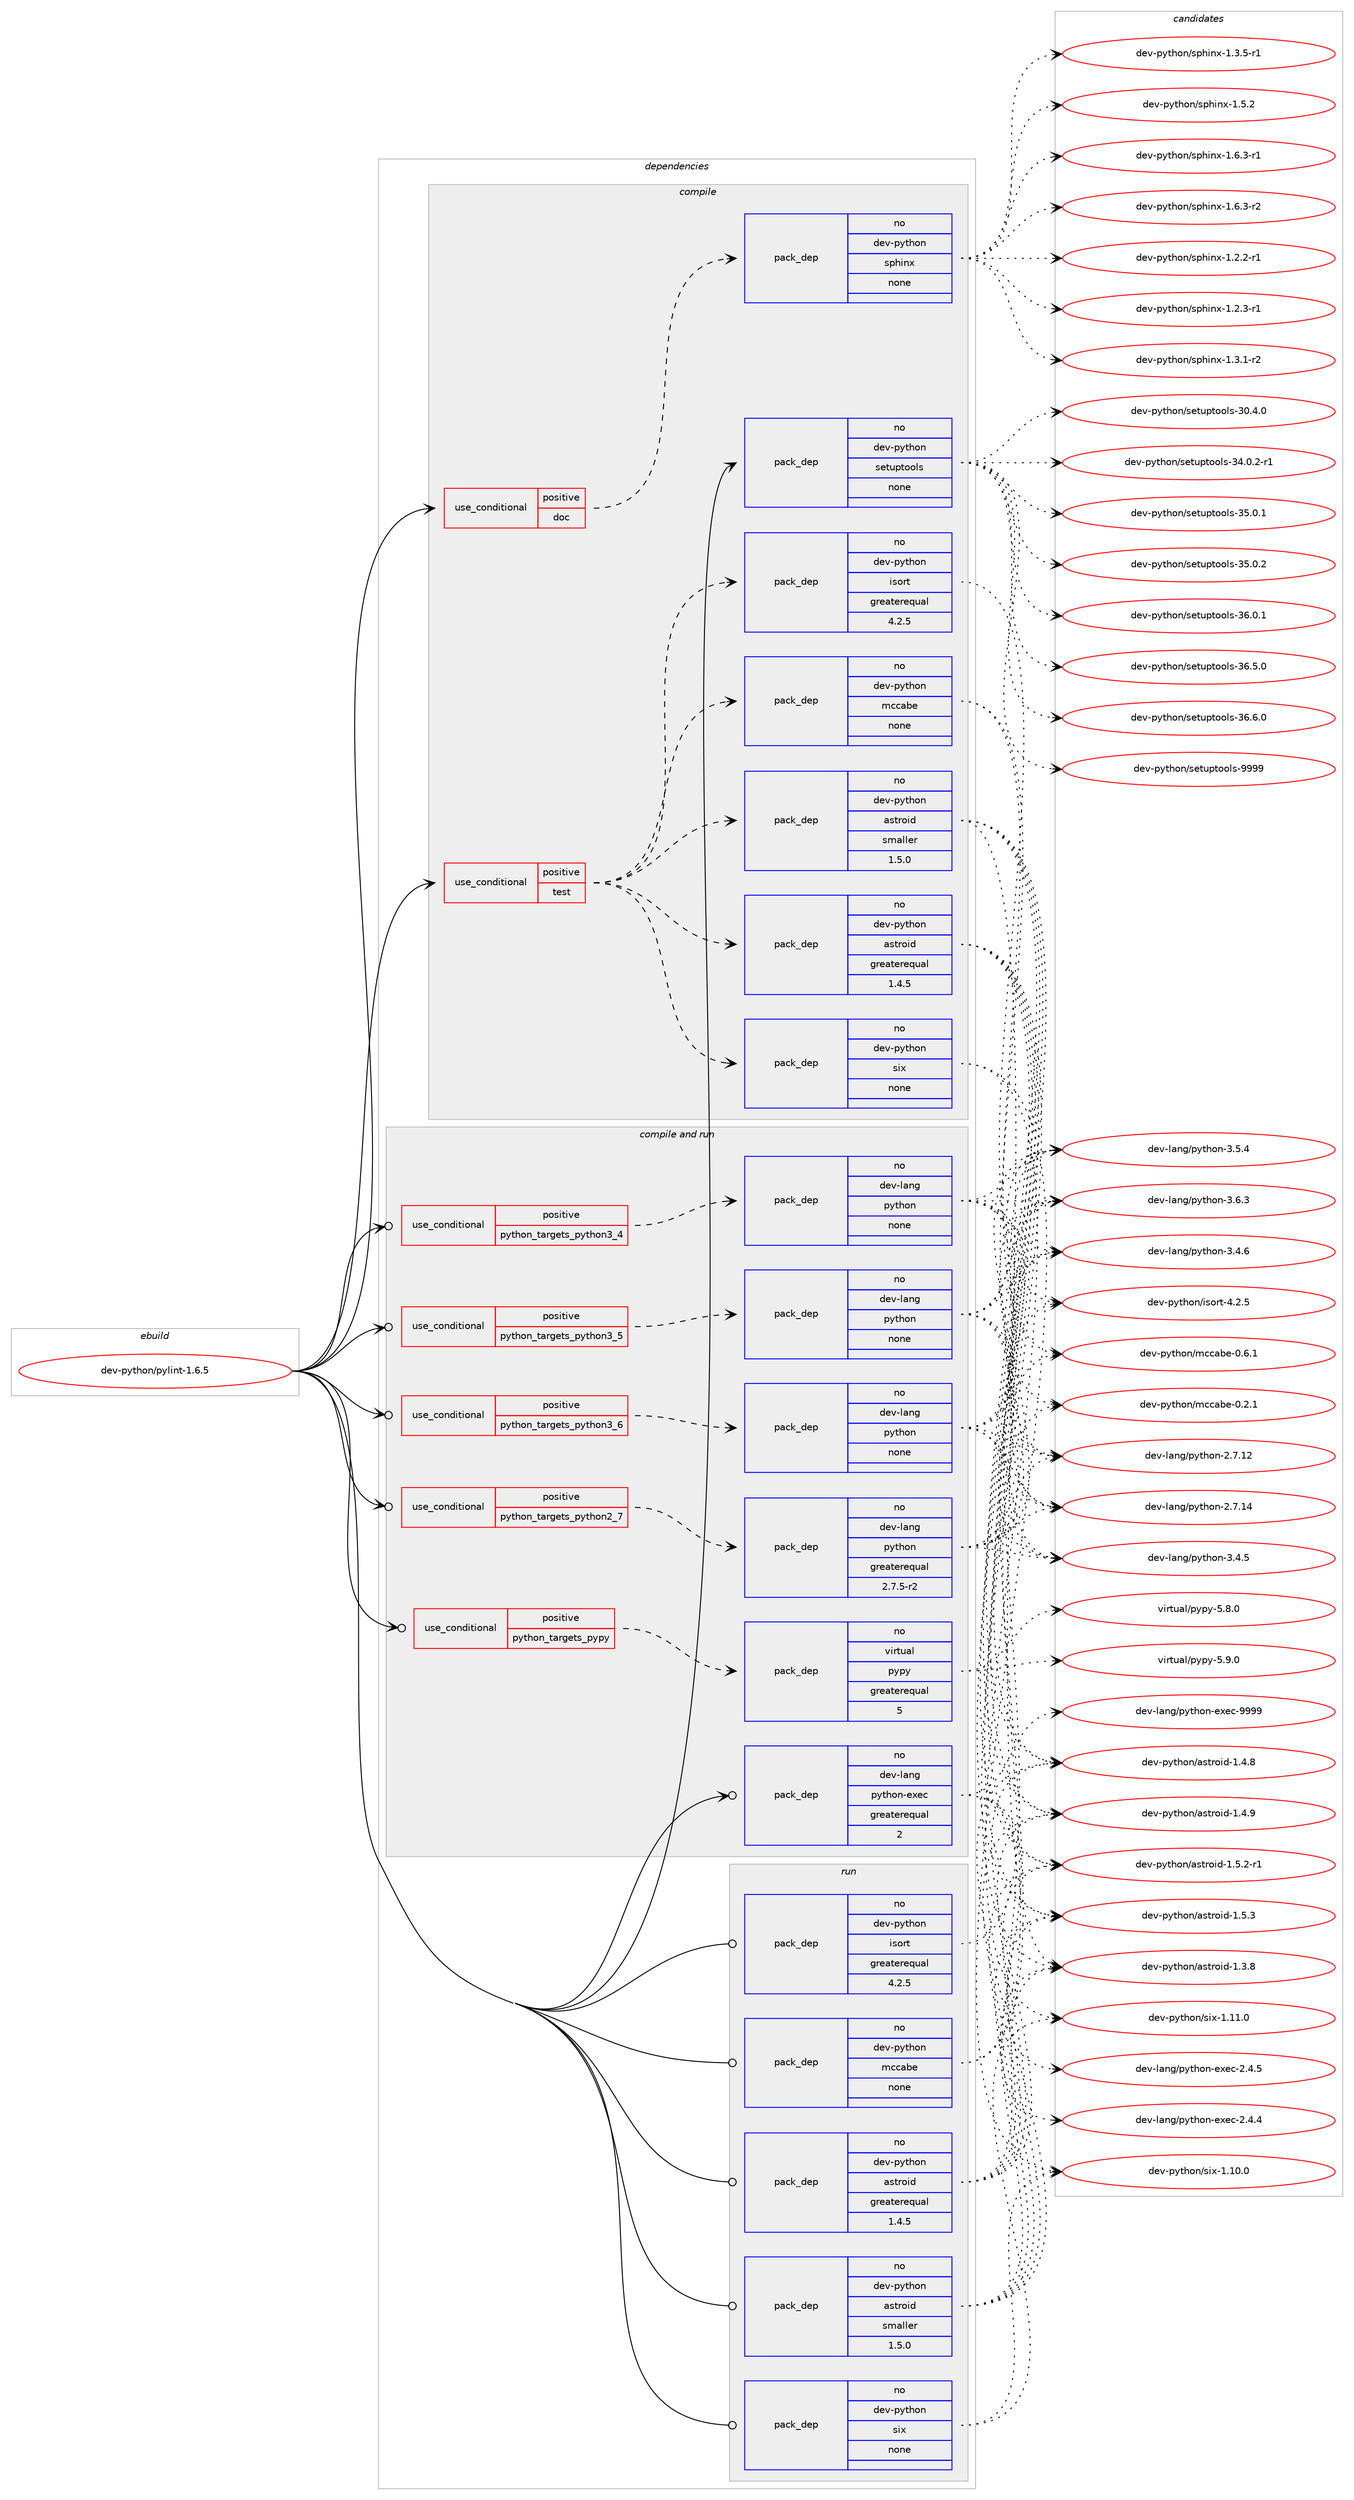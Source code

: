 digraph prolog {

# *************
# Graph options
# *************

newrank=true;
concentrate=true;
compound=true;
graph [rankdir=LR,fontname=Helvetica,fontsize=10,ranksep=1.5];#, ranksep=2.5, nodesep=0.2];
edge  [arrowhead=vee];
node  [fontname=Helvetica,fontsize=10];

# **********
# The ebuild
# **********

subgraph cluster_leftcol {
color=gray;
rank=same;
label=<<i>ebuild</i>>;
id [label="dev-python/pylint-1.6.5", color=red, width=4, href="../dev-python/pylint-1.6.5.svg"];
}

# ****************
# The dependencies
# ****************

subgraph cluster_midcol {
color=gray;
label=<<i>dependencies</i>>;
subgraph cluster_compile {
fillcolor="#eeeeee";
style=filled;
label=<<i>compile</i>>;
subgraph cond38719 {
dependency177284 [label=<<TABLE BORDER="0" CELLBORDER="1" CELLSPACING="0" CELLPADDING="4"><TR><TD ROWSPAN="3" CELLPADDING="10">use_conditional</TD></TR><TR><TD>positive</TD></TR><TR><TD>doc</TD></TR></TABLE>>, shape=none, color=red];
subgraph pack134647 {
dependency177285 [label=<<TABLE BORDER="0" CELLBORDER="1" CELLSPACING="0" CELLPADDING="4" WIDTH="220"><TR><TD ROWSPAN="6" CELLPADDING="30">pack_dep</TD></TR><TR><TD WIDTH="110">no</TD></TR><TR><TD>dev-python</TD></TR><TR><TD>sphinx</TD></TR><TR><TD>none</TD></TR><TR><TD></TD></TR></TABLE>>, shape=none, color=blue];
}
dependency177284:e -> dependency177285:w [weight=20,style="dashed",arrowhead="vee"];
}
id:e -> dependency177284:w [weight=20,style="solid",arrowhead="vee"];
subgraph cond38720 {
dependency177286 [label=<<TABLE BORDER="0" CELLBORDER="1" CELLSPACING="0" CELLPADDING="4"><TR><TD ROWSPAN="3" CELLPADDING="10">use_conditional</TD></TR><TR><TD>positive</TD></TR><TR><TD>test</TD></TR></TABLE>>, shape=none, color=red];
subgraph pack134648 {
dependency177287 [label=<<TABLE BORDER="0" CELLBORDER="1" CELLSPACING="0" CELLPADDING="4" WIDTH="220"><TR><TD ROWSPAN="6" CELLPADDING="30">pack_dep</TD></TR><TR><TD WIDTH="110">no</TD></TR><TR><TD>dev-python</TD></TR><TR><TD>astroid</TD></TR><TR><TD>greaterequal</TD></TR><TR><TD>1.4.5</TD></TR></TABLE>>, shape=none, color=blue];
}
dependency177286:e -> dependency177287:w [weight=20,style="dashed",arrowhead="vee"];
subgraph pack134649 {
dependency177288 [label=<<TABLE BORDER="0" CELLBORDER="1" CELLSPACING="0" CELLPADDING="4" WIDTH="220"><TR><TD ROWSPAN="6" CELLPADDING="30">pack_dep</TD></TR><TR><TD WIDTH="110">no</TD></TR><TR><TD>dev-python</TD></TR><TR><TD>astroid</TD></TR><TR><TD>smaller</TD></TR><TR><TD>1.5.0</TD></TR></TABLE>>, shape=none, color=blue];
}
dependency177286:e -> dependency177288:w [weight=20,style="dashed",arrowhead="vee"];
subgraph pack134650 {
dependency177289 [label=<<TABLE BORDER="0" CELLBORDER="1" CELLSPACING="0" CELLPADDING="4" WIDTH="220"><TR><TD ROWSPAN="6" CELLPADDING="30">pack_dep</TD></TR><TR><TD WIDTH="110">no</TD></TR><TR><TD>dev-python</TD></TR><TR><TD>six</TD></TR><TR><TD>none</TD></TR><TR><TD></TD></TR></TABLE>>, shape=none, color=blue];
}
dependency177286:e -> dependency177289:w [weight=20,style="dashed",arrowhead="vee"];
subgraph pack134651 {
dependency177290 [label=<<TABLE BORDER="0" CELLBORDER="1" CELLSPACING="0" CELLPADDING="4" WIDTH="220"><TR><TD ROWSPAN="6" CELLPADDING="30">pack_dep</TD></TR><TR><TD WIDTH="110">no</TD></TR><TR><TD>dev-python</TD></TR><TR><TD>isort</TD></TR><TR><TD>greaterequal</TD></TR><TR><TD>4.2.5</TD></TR></TABLE>>, shape=none, color=blue];
}
dependency177286:e -> dependency177290:w [weight=20,style="dashed",arrowhead="vee"];
subgraph pack134652 {
dependency177291 [label=<<TABLE BORDER="0" CELLBORDER="1" CELLSPACING="0" CELLPADDING="4" WIDTH="220"><TR><TD ROWSPAN="6" CELLPADDING="30">pack_dep</TD></TR><TR><TD WIDTH="110">no</TD></TR><TR><TD>dev-python</TD></TR><TR><TD>mccabe</TD></TR><TR><TD>none</TD></TR><TR><TD></TD></TR></TABLE>>, shape=none, color=blue];
}
dependency177286:e -> dependency177291:w [weight=20,style="dashed",arrowhead="vee"];
}
id:e -> dependency177286:w [weight=20,style="solid",arrowhead="vee"];
subgraph pack134653 {
dependency177292 [label=<<TABLE BORDER="0" CELLBORDER="1" CELLSPACING="0" CELLPADDING="4" WIDTH="220"><TR><TD ROWSPAN="6" CELLPADDING="30">pack_dep</TD></TR><TR><TD WIDTH="110">no</TD></TR><TR><TD>dev-python</TD></TR><TR><TD>setuptools</TD></TR><TR><TD>none</TD></TR><TR><TD></TD></TR></TABLE>>, shape=none, color=blue];
}
id:e -> dependency177292:w [weight=20,style="solid",arrowhead="vee"];
}
subgraph cluster_compileandrun {
fillcolor="#eeeeee";
style=filled;
label=<<i>compile and run</i>>;
subgraph cond38721 {
dependency177293 [label=<<TABLE BORDER="0" CELLBORDER="1" CELLSPACING="0" CELLPADDING="4"><TR><TD ROWSPAN="3" CELLPADDING="10">use_conditional</TD></TR><TR><TD>positive</TD></TR><TR><TD>python_targets_pypy</TD></TR></TABLE>>, shape=none, color=red];
subgraph pack134654 {
dependency177294 [label=<<TABLE BORDER="0" CELLBORDER="1" CELLSPACING="0" CELLPADDING="4" WIDTH="220"><TR><TD ROWSPAN="6" CELLPADDING="30">pack_dep</TD></TR><TR><TD WIDTH="110">no</TD></TR><TR><TD>virtual</TD></TR><TR><TD>pypy</TD></TR><TR><TD>greaterequal</TD></TR><TR><TD>5</TD></TR></TABLE>>, shape=none, color=blue];
}
dependency177293:e -> dependency177294:w [weight=20,style="dashed",arrowhead="vee"];
}
id:e -> dependency177293:w [weight=20,style="solid",arrowhead="odotvee"];
subgraph cond38722 {
dependency177295 [label=<<TABLE BORDER="0" CELLBORDER="1" CELLSPACING="0" CELLPADDING="4"><TR><TD ROWSPAN="3" CELLPADDING="10">use_conditional</TD></TR><TR><TD>positive</TD></TR><TR><TD>python_targets_python2_7</TD></TR></TABLE>>, shape=none, color=red];
subgraph pack134655 {
dependency177296 [label=<<TABLE BORDER="0" CELLBORDER="1" CELLSPACING="0" CELLPADDING="4" WIDTH="220"><TR><TD ROWSPAN="6" CELLPADDING="30">pack_dep</TD></TR><TR><TD WIDTH="110">no</TD></TR><TR><TD>dev-lang</TD></TR><TR><TD>python</TD></TR><TR><TD>greaterequal</TD></TR><TR><TD>2.7.5-r2</TD></TR></TABLE>>, shape=none, color=blue];
}
dependency177295:e -> dependency177296:w [weight=20,style="dashed",arrowhead="vee"];
}
id:e -> dependency177295:w [weight=20,style="solid",arrowhead="odotvee"];
subgraph cond38723 {
dependency177297 [label=<<TABLE BORDER="0" CELLBORDER="1" CELLSPACING="0" CELLPADDING="4"><TR><TD ROWSPAN="3" CELLPADDING="10">use_conditional</TD></TR><TR><TD>positive</TD></TR><TR><TD>python_targets_python3_4</TD></TR></TABLE>>, shape=none, color=red];
subgraph pack134656 {
dependency177298 [label=<<TABLE BORDER="0" CELLBORDER="1" CELLSPACING="0" CELLPADDING="4" WIDTH="220"><TR><TD ROWSPAN="6" CELLPADDING="30">pack_dep</TD></TR><TR><TD WIDTH="110">no</TD></TR><TR><TD>dev-lang</TD></TR><TR><TD>python</TD></TR><TR><TD>none</TD></TR><TR><TD></TD></TR></TABLE>>, shape=none, color=blue];
}
dependency177297:e -> dependency177298:w [weight=20,style="dashed",arrowhead="vee"];
}
id:e -> dependency177297:w [weight=20,style="solid",arrowhead="odotvee"];
subgraph cond38724 {
dependency177299 [label=<<TABLE BORDER="0" CELLBORDER="1" CELLSPACING="0" CELLPADDING="4"><TR><TD ROWSPAN="3" CELLPADDING="10">use_conditional</TD></TR><TR><TD>positive</TD></TR><TR><TD>python_targets_python3_5</TD></TR></TABLE>>, shape=none, color=red];
subgraph pack134657 {
dependency177300 [label=<<TABLE BORDER="0" CELLBORDER="1" CELLSPACING="0" CELLPADDING="4" WIDTH="220"><TR><TD ROWSPAN="6" CELLPADDING="30">pack_dep</TD></TR><TR><TD WIDTH="110">no</TD></TR><TR><TD>dev-lang</TD></TR><TR><TD>python</TD></TR><TR><TD>none</TD></TR><TR><TD></TD></TR></TABLE>>, shape=none, color=blue];
}
dependency177299:e -> dependency177300:w [weight=20,style="dashed",arrowhead="vee"];
}
id:e -> dependency177299:w [weight=20,style="solid",arrowhead="odotvee"];
subgraph cond38725 {
dependency177301 [label=<<TABLE BORDER="0" CELLBORDER="1" CELLSPACING="0" CELLPADDING="4"><TR><TD ROWSPAN="3" CELLPADDING="10">use_conditional</TD></TR><TR><TD>positive</TD></TR><TR><TD>python_targets_python3_6</TD></TR></TABLE>>, shape=none, color=red];
subgraph pack134658 {
dependency177302 [label=<<TABLE BORDER="0" CELLBORDER="1" CELLSPACING="0" CELLPADDING="4" WIDTH="220"><TR><TD ROWSPAN="6" CELLPADDING="30">pack_dep</TD></TR><TR><TD WIDTH="110">no</TD></TR><TR><TD>dev-lang</TD></TR><TR><TD>python</TD></TR><TR><TD>none</TD></TR><TR><TD></TD></TR></TABLE>>, shape=none, color=blue];
}
dependency177301:e -> dependency177302:w [weight=20,style="dashed",arrowhead="vee"];
}
id:e -> dependency177301:w [weight=20,style="solid",arrowhead="odotvee"];
subgraph pack134659 {
dependency177303 [label=<<TABLE BORDER="0" CELLBORDER="1" CELLSPACING="0" CELLPADDING="4" WIDTH="220"><TR><TD ROWSPAN="6" CELLPADDING="30">pack_dep</TD></TR><TR><TD WIDTH="110">no</TD></TR><TR><TD>dev-lang</TD></TR><TR><TD>python-exec</TD></TR><TR><TD>greaterequal</TD></TR><TR><TD>2</TD></TR></TABLE>>, shape=none, color=blue];
}
id:e -> dependency177303:w [weight=20,style="solid",arrowhead="odotvee"];
}
subgraph cluster_run {
fillcolor="#eeeeee";
style=filled;
label=<<i>run</i>>;
subgraph pack134660 {
dependency177304 [label=<<TABLE BORDER="0" CELLBORDER="1" CELLSPACING="0" CELLPADDING="4" WIDTH="220"><TR><TD ROWSPAN="6" CELLPADDING="30">pack_dep</TD></TR><TR><TD WIDTH="110">no</TD></TR><TR><TD>dev-python</TD></TR><TR><TD>astroid</TD></TR><TR><TD>greaterequal</TD></TR><TR><TD>1.4.5</TD></TR></TABLE>>, shape=none, color=blue];
}
id:e -> dependency177304:w [weight=20,style="solid",arrowhead="odot"];
subgraph pack134661 {
dependency177305 [label=<<TABLE BORDER="0" CELLBORDER="1" CELLSPACING="0" CELLPADDING="4" WIDTH="220"><TR><TD ROWSPAN="6" CELLPADDING="30">pack_dep</TD></TR><TR><TD WIDTH="110">no</TD></TR><TR><TD>dev-python</TD></TR><TR><TD>astroid</TD></TR><TR><TD>smaller</TD></TR><TR><TD>1.5.0</TD></TR></TABLE>>, shape=none, color=blue];
}
id:e -> dependency177305:w [weight=20,style="solid",arrowhead="odot"];
subgraph pack134662 {
dependency177306 [label=<<TABLE BORDER="0" CELLBORDER="1" CELLSPACING="0" CELLPADDING="4" WIDTH="220"><TR><TD ROWSPAN="6" CELLPADDING="30">pack_dep</TD></TR><TR><TD WIDTH="110">no</TD></TR><TR><TD>dev-python</TD></TR><TR><TD>isort</TD></TR><TR><TD>greaterequal</TD></TR><TR><TD>4.2.5</TD></TR></TABLE>>, shape=none, color=blue];
}
id:e -> dependency177306:w [weight=20,style="solid",arrowhead="odot"];
subgraph pack134663 {
dependency177307 [label=<<TABLE BORDER="0" CELLBORDER="1" CELLSPACING="0" CELLPADDING="4" WIDTH="220"><TR><TD ROWSPAN="6" CELLPADDING="30">pack_dep</TD></TR><TR><TD WIDTH="110">no</TD></TR><TR><TD>dev-python</TD></TR><TR><TD>mccabe</TD></TR><TR><TD>none</TD></TR><TR><TD></TD></TR></TABLE>>, shape=none, color=blue];
}
id:e -> dependency177307:w [weight=20,style="solid",arrowhead="odot"];
subgraph pack134664 {
dependency177308 [label=<<TABLE BORDER="0" CELLBORDER="1" CELLSPACING="0" CELLPADDING="4" WIDTH="220"><TR><TD ROWSPAN="6" CELLPADDING="30">pack_dep</TD></TR><TR><TD WIDTH="110">no</TD></TR><TR><TD>dev-python</TD></TR><TR><TD>six</TD></TR><TR><TD>none</TD></TR><TR><TD></TD></TR></TABLE>>, shape=none, color=blue];
}
id:e -> dependency177308:w [weight=20,style="solid",arrowhead="odot"];
}
}

# **************
# The candidates
# **************

subgraph cluster_choices {
rank=same;
color=gray;
label=<<i>candidates</i>>;

subgraph choice134647 {
color=black;
nodesep=1;
choice10010111845112121116104111110471151121041051101204549465046504511449 [label="dev-python/sphinx-1.2.2-r1", color=red, width=4,href="../dev-python/sphinx-1.2.2-r1.svg"];
choice10010111845112121116104111110471151121041051101204549465046514511449 [label="dev-python/sphinx-1.2.3-r1", color=red, width=4,href="../dev-python/sphinx-1.2.3-r1.svg"];
choice10010111845112121116104111110471151121041051101204549465146494511450 [label="dev-python/sphinx-1.3.1-r2", color=red, width=4,href="../dev-python/sphinx-1.3.1-r2.svg"];
choice10010111845112121116104111110471151121041051101204549465146534511449 [label="dev-python/sphinx-1.3.5-r1", color=red, width=4,href="../dev-python/sphinx-1.3.5-r1.svg"];
choice1001011184511212111610411111047115112104105110120454946534650 [label="dev-python/sphinx-1.5.2", color=red, width=4,href="../dev-python/sphinx-1.5.2.svg"];
choice10010111845112121116104111110471151121041051101204549465446514511449 [label="dev-python/sphinx-1.6.3-r1", color=red, width=4,href="../dev-python/sphinx-1.6.3-r1.svg"];
choice10010111845112121116104111110471151121041051101204549465446514511450 [label="dev-python/sphinx-1.6.3-r2", color=red, width=4,href="../dev-python/sphinx-1.6.3-r2.svg"];
dependency177285:e -> choice10010111845112121116104111110471151121041051101204549465046504511449:w [style=dotted,weight="100"];
dependency177285:e -> choice10010111845112121116104111110471151121041051101204549465046514511449:w [style=dotted,weight="100"];
dependency177285:e -> choice10010111845112121116104111110471151121041051101204549465146494511450:w [style=dotted,weight="100"];
dependency177285:e -> choice10010111845112121116104111110471151121041051101204549465146534511449:w [style=dotted,weight="100"];
dependency177285:e -> choice1001011184511212111610411111047115112104105110120454946534650:w [style=dotted,weight="100"];
dependency177285:e -> choice10010111845112121116104111110471151121041051101204549465446514511449:w [style=dotted,weight="100"];
dependency177285:e -> choice10010111845112121116104111110471151121041051101204549465446514511450:w [style=dotted,weight="100"];
}
subgraph choice134648 {
color=black;
nodesep=1;
choice100101118451121211161041111104797115116114111105100454946514656 [label="dev-python/astroid-1.3.8", color=red, width=4,href="../dev-python/astroid-1.3.8.svg"];
choice100101118451121211161041111104797115116114111105100454946524656 [label="dev-python/astroid-1.4.8", color=red, width=4,href="../dev-python/astroid-1.4.8.svg"];
choice100101118451121211161041111104797115116114111105100454946524657 [label="dev-python/astroid-1.4.9", color=red, width=4,href="../dev-python/astroid-1.4.9.svg"];
choice1001011184511212111610411111047971151161141111051004549465346504511449 [label="dev-python/astroid-1.5.2-r1", color=red, width=4,href="../dev-python/astroid-1.5.2-r1.svg"];
choice100101118451121211161041111104797115116114111105100454946534651 [label="dev-python/astroid-1.5.3", color=red, width=4,href="../dev-python/astroid-1.5.3.svg"];
dependency177287:e -> choice100101118451121211161041111104797115116114111105100454946514656:w [style=dotted,weight="100"];
dependency177287:e -> choice100101118451121211161041111104797115116114111105100454946524656:w [style=dotted,weight="100"];
dependency177287:e -> choice100101118451121211161041111104797115116114111105100454946524657:w [style=dotted,weight="100"];
dependency177287:e -> choice1001011184511212111610411111047971151161141111051004549465346504511449:w [style=dotted,weight="100"];
dependency177287:e -> choice100101118451121211161041111104797115116114111105100454946534651:w [style=dotted,weight="100"];
}
subgraph choice134649 {
color=black;
nodesep=1;
choice100101118451121211161041111104797115116114111105100454946514656 [label="dev-python/astroid-1.3.8", color=red, width=4,href="../dev-python/astroid-1.3.8.svg"];
choice100101118451121211161041111104797115116114111105100454946524656 [label="dev-python/astroid-1.4.8", color=red, width=4,href="../dev-python/astroid-1.4.8.svg"];
choice100101118451121211161041111104797115116114111105100454946524657 [label="dev-python/astroid-1.4.9", color=red, width=4,href="../dev-python/astroid-1.4.9.svg"];
choice1001011184511212111610411111047971151161141111051004549465346504511449 [label="dev-python/astroid-1.5.2-r1", color=red, width=4,href="../dev-python/astroid-1.5.2-r1.svg"];
choice100101118451121211161041111104797115116114111105100454946534651 [label="dev-python/astroid-1.5.3", color=red, width=4,href="../dev-python/astroid-1.5.3.svg"];
dependency177288:e -> choice100101118451121211161041111104797115116114111105100454946514656:w [style=dotted,weight="100"];
dependency177288:e -> choice100101118451121211161041111104797115116114111105100454946524656:w [style=dotted,weight="100"];
dependency177288:e -> choice100101118451121211161041111104797115116114111105100454946524657:w [style=dotted,weight="100"];
dependency177288:e -> choice1001011184511212111610411111047971151161141111051004549465346504511449:w [style=dotted,weight="100"];
dependency177288:e -> choice100101118451121211161041111104797115116114111105100454946534651:w [style=dotted,weight="100"];
}
subgraph choice134650 {
color=black;
nodesep=1;
choice100101118451121211161041111104711510512045494649484648 [label="dev-python/six-1.10.0", color=red, width=4,href="../dev-python/six-1.10.0.svg"];
choice100101118451121211161041111104711510512045494649494648 [label="dev-python/six-1.11.0", color=red, width=4,href="../dev-python/six-1.11.0.svg"];
dependency177289:e -> choice100101118451121211161041111104711510512045494649484648:w [style=dotted,weight="100"];
dependency177289:e -> choice100101118451121211161041111104711510512045494649494648:w [style=dotted,weight="100"];
}
subgraph choice134651 {
color=black;
nodesep=1;
choice1001011184511212111610411111047105115111114116455246504653 [label="dev-python/isort-4.2.5", color=red, width=4,href="../dev-python/isort-4.2.5.svg"];
dependency177290:e -> choice1001011184511212111610411111047105115111114116455246504653:w [style=dotted,weight="100"];
}
subgraph choice134652 {
color=black;
nodesep=1;
choice100101118451121211161041111104710999999798101454846504649 [label="dev-python/mccabe-0.2.1", color=red, width=4,href="../dev-python/mccabe-0.2.1.svg"];
choice100101118451121211161041111104710999999798101454846544649 [label="dev-python/mccabe-0.6.1", color=red, width=4,href="../dev-python/mccabe-0.6.1.svg"];
dependency177291:e -> choice100101118451121211161041111104710999999798101454846504649:w [style=dotted,weight="100"];
dependency177291:e -> choice100101118451121211161041111104710999999798101454846544649:w [style=dotted,weight="100"];
}
subgraph choice134653 {
color=black;
nodesep=1;
choice100101118451121211161041111104711510111611711211611111110811545514846524648 [label="dev-python/setuptools-30.4.0", color=red, width=4,href="../dev-python/setuptools-30.4.0.svg"];
choice1001011184511212111610411111047115101116117112116111111108115455152464846504511449 [label="dev-python/setuptools-34.0.2-r1", color=red, width=4,href="../dev-python/setuptools-34.0.2-r1.svg"];
choice100101118451121211161041111104711510111611711211611111110811545515346484649 [label="dev-python/setuptools-35.0.1", color=red, width=4,href="../dev-python/setuptools-35.0.1.svg"];
choice100101118451121211161041111104711510111611711211611111110811545515346484650 [label="dev-python/setuptools-35.0.2", color=red, width=4,href="../dev-python/setuptools-35.0.2.svg"];
choice100101118451121211161041111104711510111611711211611111110811545515446484649 [label="dev-python/setuptools-36.0.1", color=red, width=4,href="../dev-python/setuptools-36.0.1.svg"];
choice100101118451121211161041111104711510111611711211611111110811545515446534648 [label="dev-python/setuptools-36.5.0", color=red, width=4,href="../dev-python/setuptools-36.5.0.svg"];
choice100101118451121211161041111104711510111611711211611111110811545515446544648 [label="dev-python/setuptools-36.6.0", color=red, width=4,href="../dev-python/setuptools-36.6.0.svg"];
choice10010111845112121116104111110471151011161171121161111111081154557575757 [label="dev-python/setuptools-9999", color=red, width=4,href="../dev-python/setuptools-9999.svg"];
dependency177292:e -> choice100101118451121211161041111104711510111611711211611111110811545514846524648:w [style=dotted,weight="100"];
dependency177292:e -> choice1001011184511212111610411111047115101116117112116111111108115455152464846504511449:w [style=dotted,weight="100"];
dependency177292:e -> choice100101118451121211161041111104711510111611711211611111110811545515346484649:w [style=dotted,weight="100"];
dependency177292:e -> choice100101118451121211161041111104711510111611711211611111110811545515346484650:w [style=dotted,weight="100"];
dependency177292:e -> choice100101118451121211161041111104711510111611711211611111110811545515446484649:w [style=dotted,weight="100"];
dependency177292:e -> choice100101118451121211161041111104711510111611711211611111110811545515446534648:w [style=dotted,weight="100"];
dependency177292:e -> choice100101118451121211161041111104711510111611711211611111110811545515446544648:w [style=dotted,weight="100"];
dependency177292:e -> choice10010111845112121116104111110471151011161171121161111111081154557575757:w [style=dotted,weight="100"];
}
subgraph choice134654 {
color=black;
nodesep=1;
choice1181051141161179710847112121112121455346564648 [label="virtual/pypy-5.8.0", color=red, width=4,href="../virtual/pypy-5.8.0.svg"];
choice1181051141161179710847112121112121455346574648 [label="virtual/pypy-5.9.0", color=red, width=4,href="../virtual/pypy-5.9.0.svg"];
dependency177294:e -> choice1181051141161179710847112121112121455346564648:w [style=dotted,weight="100"];
dependency177294:e -> choice1181051141161179710847112121112121455346574648:w [style=dotted,weight="100"];
}
subgraph choice134655 {
color=black;
nodesep=1;
choice10010111845108971101034711212111610411111045504655464950 [label="dev-lang/python-2.7.12", color=red, width=4,href="../dev-lang/python-2.7.12.svg"];
choice10010111845108971101034711212111610411111045504655464952 [label="dev-lang/python-2.7.14", color=red, width=4,href="../dev-lang/python-2.7.14.svg"];
choice100101118451089711010347112121116104111110455146524653 [label="dev-lang/python-3.4.5", color=red, width=4,href="../dev-lang/python-3.4.5.svg"];
choice100101118451089711010347112121116104111110455146524654 [label="dev-lang/python-3.4.6", color=red, width=4,href="../dev-lang/python-3.4.6.svg"];
choice100101118451089711010347112121116104111110455146534652 [label="dev-lang/python-3.5.4", color=red, width=4,href="../dev-lang/python-3.5.4.svg"];
choice100101118451089711010347112121116104111110455146544651 [label="dev-lang/python-3.6.3", color=red, width=4,href="../dev-lang/python-3.6.3.svg"];
dependency177296:e -> choice10010111845108971101034711212111610411111045504655464950:w [style=dotted,weight="100"];
dependency177296:e -> choice10010111845108971101034711212111610411111045504655464952:w [style=dotted,weight="100"];
dependency177296:e -> choice100101118451089711010347112121116104111110455146524653:w [style=dotted,weight="100"];
dependency177296:e -> choice100101118451089711010347112121116104111110455146524654:w [style=dotted,weight="100"];
dependency177296:e -> choice100101118451089711010347112121116104111110455146534652:w [style=dotted,weight="100"];
dependency177296:e -> choice100101118451089711010347112121116104111110455146544651:w [style=dotted,weight="100"];
}
subgraph choice134656 {
color=black;
nodesep=1;
choice10010111845108971101034711212111610411111045504655464950 [label="dev-lang/python-2.7.12", color=red, width=4,href="../dev-lang/python-2.7.12.svg"];
choice10010111845108971101034711212111610411111045504655464952 [label="dev-lang/python-2.7.14", color=red, width=4,href="../dev-lang/python-2.7.14.svg"];
choice100101118451089711010347112121116104111110455146524653 [label="dev-lang/python-3.4.5", color=red, width=4,href="../dev-lang/python-3.4.5.svg"];
choice100101118451089711010347112121116104111110455146524654 [label="dev-lang/python-3.4.6", color=red, width=4,href="../dev-lang/python-3.4.6.svg"];
choice100101118451089711010347112121116104111110455146534652 [label="dev-lang/python-3.5.4", color=red, width=4,href="../dev-lang/python-3.5.4.svg"];
choice100101118451089711010347112121116104111110455146544651 [label="dev-lang/python-3.6.3", color=red, width=4,href="../dev-lang/python-3.6.3.svg"];
dependency177298:e -> choice10010111845108971101034711212111610411111045504655464950:w [style=dotted,weight="100"];
dependency177298:e -> choice10010111845108971101034711212111610411111045504655464952:w [style=dotted,weight="100"];
dependency177298:e -> choice100101118451089711010347112121116104111110455146524653:w [style=dotted,weight="100"];
dependency177298:e -> choice100101118451089711010347112121116104111110455146524654:w [style=dotted,weight="100"];
dependency177298:e -> choice100101118451089711010347112121116104111110455146534652:w [style=dotted,weight="100"];
dependency177298:e -> choice100101118451089711010347112121116104111110455146544651:w [style=dotted,weight="100"];
}
subgraph choice134657 {
color=black;
nodesep=1;
choice10010111845108971101034711212111610411111045504655464950 [label="dev-lang/python-2.7.12", color=red, width=4,href="../dev-lang/python-2.7.12.svg"];
choice10010111845108971101034711212111610411111045504655464952 [label="dev-lang/python-2.7.14", color=red, width=4,href="../dev-lang/python-2.7.14.svg"];
choice100101118451089711010347112121116104111110455146524653 [label="dev-lang/python-3.4.5", color=red, width=4,href="../dev-lang/python-3.4.5.svg"];
choice100101118451089711010347112121116104111110455146524654 [label="dev-lang/python-3.4.6", color=red, width=4,href="../dev-lang/python-3.4.6.svg"];
choice100101118451089711010347112121116104111110455146534652 [label="dev-lang/python-3.5.4", color=red, width=4,href="../dev-lang/python-3.5.4.svg"];
choice100101118451089711010347112121116104111110455146544651 [label="dev-lang/python-3.6.3", color=red, width=4,href="../dev-lang/python-3.6.3.svg"];
dependency177300:e -> choice10010111845108971101034711212111610411111045504655464950:w [style=dotted,weight="100"];
dependency177300:e -> choice10010111845108971101034711212111610411111045504655464952:w [style=dotted,weight="100"];
dependency177300:e -> choice100101118451089711010347112121116104111110455146524653:w [style=dotted,weight="100"];
dependency177300:e -> choice100101118451089711010347112121116104111110455146524654:w [style=dotted,weight="100"];
dependency177300:e -> choice100101118451089711010347112121116104111110455146534652:w [style=dotted,weight="100"];
dependency177300:e -> choice100101118451089711010347112121116104111110455146544651:w [style=dotted,weight="100"];
}
subgraph choice134658 {
color=black;
nodesep=1;
choice10010111845108971101034711212111610411111045504655464950 [label="dev-lang/python-2.7.12", color=red, width=4,href="../dev-lang/python-2.7.12.svg"];
choice10010111845108971101034711212111610411111045504655464952 [label="dev-lang/python-2.7.14", color=red, width=4,href="../dev-lang/python-2.7.14.svg"];
choice100101118451089711010347112121116104111110455146524653 [label="dev-lang/python-3.4.5", color=red, width=4,href="../dev-lang/python-3.4.5.svg"];
choice100101118451089711010347112121116104111110455146524654 [label="dev-lang/python-3.4.6", color=red, width=4,href="../dev-lang/python-3.4.6.svg"];
choice100101118451089711010347112121116104111110455146534652 [label="dev-lang/python-3.5.4", color=red, width=4,href="../dev-lang/python-3.5.4.svg"];
choice100101118451089711010347112121116104111110455146544651 [label="dev-lang/python-3.6.3", color=red, width=4,href="../dev-lang/python-3.6.3.svg"];
dependency177302:e -> choice10010111845108971101034711212111610411111045504655464950:w [style=dotted,weight="100"];
dependency177302:e -> choice10010111845108971101034711212111610411111045504655464952:w [style=dotted,weight="100"];
dependency177302:e -> choice100101118451089711010347112121116104111110455146524653:w [style=dotted,weight="100"];
dependency177302:e -> choice100101118451089711010347112121116104111110455146524654:w [style=dotted,weight="100"];
dependency177302:e -> choice100101118451089711010347112121116104111110455146534652:w [style=dotted,weight="100"];
dependency177302:e -> choice100101118451089711010347112121116104111110455146544651:w [style=dotted,weight="100"];
}
subgraph choice134659 {
color=black;
nodesep=1;
choice1001011184510897110103471121211161041111104510112010199455046524652 [label="dev-lang/python-exec-2.4.4", color=red, width=4,href="../dev-lang/python-exec-2.4.4.svg"];
choice1001011184510897110103471121211161041111104510112010199455046524653 [label="dev-lang/python-exec-2.4.5", color=red, width=4,href="../dev-lang/python-exec-2.4.5.svg"];
choice10010111845108971101034711212111610411111045101120101994557575757 [label="dev-lang/python-exec-9999", color=red, width=4,href="../dev-lang/python-exec-9999.svg"];
dependency177303:e -> choice1001011184510897110103471121211161041111104510112010199455046524652:w [style=dotted,weight="100"];
dependency177303:e -> choice1001011184510897110103471121211161041111104510112010199455046524653:w [style=dotted,weight="100"];
dependency177303:e -> choice10010111845108971101034711212111610411111045101120101994557575757:w [style=dotted,weight="100"];
}
subgraph choice134660 {
color=black;
nodesep=1;
choice100101118451121211161041111104797115116114111105100454946514656 [label="dev-python/astroid-1.3.8", color=red, width=4,href="../dev-python/astroid-1.3.8.svg"];
choice100101118451121211161041111104797115116114111105100454946524656 [label="dev-python/astroid-1.4.8", color=red, width=4,href="../dev-python/astroid-1.4.8.svg"];
choice100101118451121211161041111104797115116114111105100454946524657 [label="dev-python/astroid-1.4.9", color=red, width=4,href="../dev-python/astroid-1.4.9.svg"];
choice1001011184511212111610411111047971151161141111051004549465346504511449 [label="dev-python/astroid-1.5.2-r1", color=red, width=4,href="../dev-python/astroid-1.5.2-r1.svg"];
choice100101118451121211161041111104797115116114111105100454946534651 [label="dev-python/astroid-1.5.3", color=red, width=4,href="../dev-python/astroid-1.5.3.svg"];
dependency177304:e -> choice100101118451121211161041111104797115116114111105100454946514656:w [style=dotted,weight="100"];
dependency177304:e -> choice100101118451121211161041111104797115116114111105100454946524656:w [style=dotted,weight="100"];
dependency177304:e -> choice100101118451121211161041111104797115116114111105100454946524657:w [style=dotted,weight="100"];
dependency177304:e -> choice1001011184511212111610411111047971151161141111051004549465346504511449:w [style=dotted,weight="100"];
dependency177304:e -> choice100101118451121211161041111104797115116114111105100454946534651:w [style=dotted,weight="100"];
}
subgraph choice134661 {
color=black;
nodesep=1;
choice100101118451121211161041111104797115116114111105100454946514656 [label="dev-python/astroid-1.3.8", color=red, width=4,href="../dev-python/astroid-1.3.8.svg"];
choice100101118451121211161041111104797115116114111105100454946524656 [label="dev-python/astroid-1.4.8", color=red, width=4,href="../dev-python/astroid-1.4.8.svg"];
choice100101118451121211161041111104797115116114111105100454946524657 [label="dev-python/astroid-1.4.9", color=red, width=4,href="../dev-python/astroid-1.4.9.svg"];
choice1001011184511212111610411111047971151161141111051004549465346504511449 [label="dev-python/astroid-1.5.2-r1", color=red, width=4,href="../dev-python/astroid-1.5.2-r1.svg"];
choice100101118451121211161041111104797115116114111105100454946534651 [label="dev-python/astroid-1.5.3", color=red, width=4,href="../dev-python/astroid-1.5.3.svg"];
dependency177305:e -> choice100101118451121211161041111104797115116114111105100454946514656:w [style=dotted,weight="100"];
dependency177305:e -> choice100101118451121211161041111104797115116114111105100454946524656:w [style=dotted,weight="100"];
dependency177305:e -> choice100101118451121211161041111104797115116114111105100454946524657:w [style=dotted,weight="100"];
dependency177305:e -> choice1001011184511212111610411111047971151161141111051004549465346504511449:w [style=dotted,weight="100"];
dependency177305:e -> choice100101118451121211161041111104797115116114111105100454946534651:w [style=dotted,weight="100"];
}
subgraph choice134662 {
color=black;
nodesep=1;
choice1001011184511212111610411111047105115111114116455246504653 [label="dev-python/isort-4.2.5", color=red, width=4,href="../dev-python/isort-4.2.5.svg"];
dependency177306:e -> choice1001011184511212111610411111047105115111114116455246504653:w [style=dotted,weight="100"];
}
subgraph choice134663 {
color=black;
nodesep=1;
choice100101118451121211161041111104710999999798101454846504649 [label="dev-python/mccabe-0.2.1", color=red, width=4,href="../dev-python/mccabe-0.2.1.svg"];
choice100101118451121211161041111104710999999798101454846544649 [label="dev-python/mccabe-0.6.1", color=red, width=4,href="../dev-python/mccabe-0.6.1.svg"];
dependency177307:e -> choice100101118451121211161041111104710999999798101454846504649:w [style=dotted,weight="100"];
dependency177307:e -> choice100101118451121211161041111104710999999798101454846544649:w [style=dotted,weight="100"];
}
subgraph choice134664 {
color=black;
nodesep=1;
choice100101118451121211161041111104711510512045494649484648 [label="dev-python/six-1.10.0", color=red, width=4,href="../dev-python/six-1.10.0.svg"];
choice100101118451121211161041111104711510512045494649494648 [label="dev-python/six-1.11.0", color=red, width=4,href="../dev-python/six-1.11.0.svg"];
dependency177308:e -> choice100101118451121211161041111104711510512045494649484648:w [style=dotted,weight="100"];
dependency177308:e -> choice100101118451121211161041111104711510512045494649494648:w [style=dotted,weight="100"];
}
}

}
